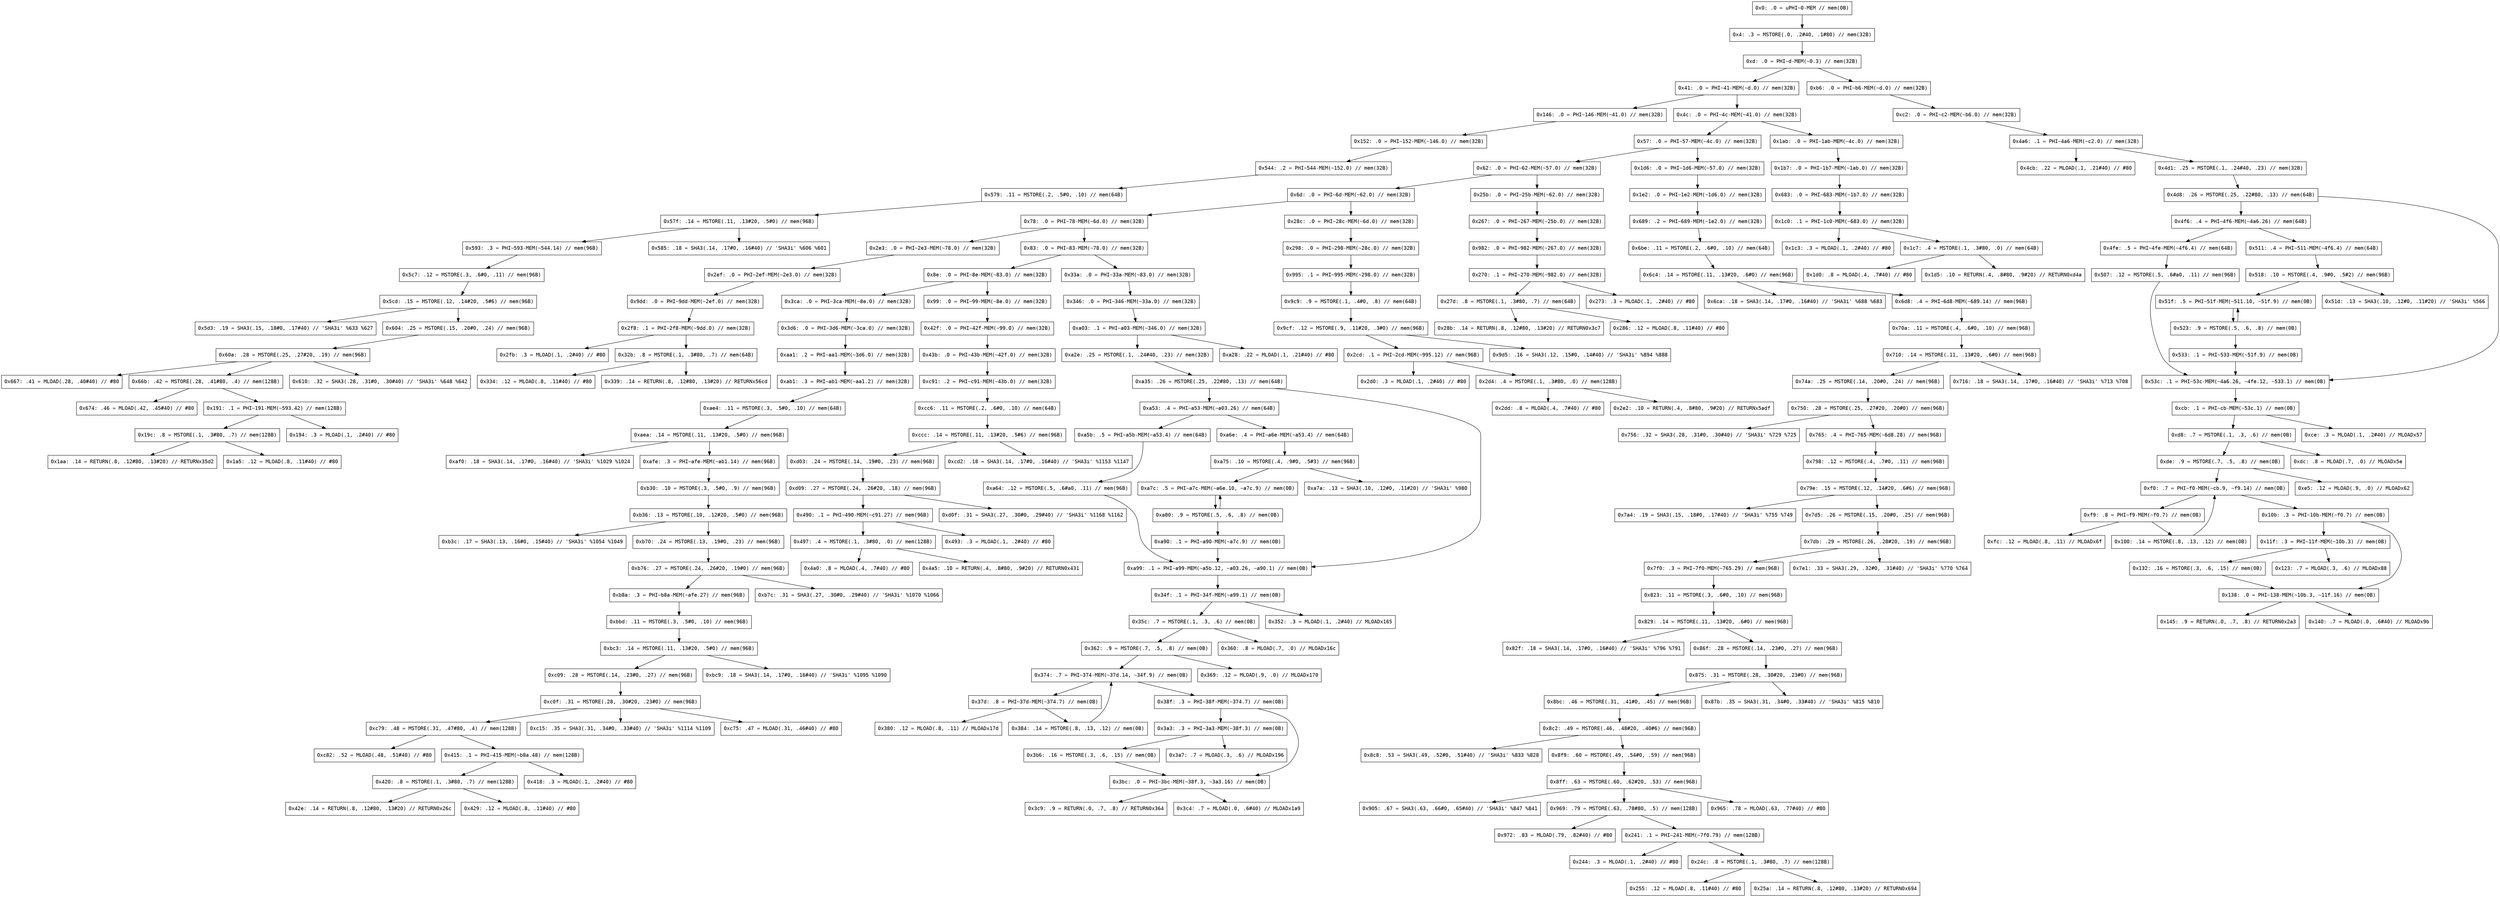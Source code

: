 
digraph G {
graph [fontname = "consolas"];
node  [fontname = "consolas"];
edge  [fontname = "consolas"];
instruction_3 [label="0x0: .0 = uPHI~0-MEM // mem(0B)", shape="record"];
instruction_2 [label="0x4: .3 = MSTORE(.0, .2#40, .1#80) // mem(32B)", shape="record"];
instruction_1302 [label="0xd: .0 = PHI~d-MEM(~0.3) // mem(32B)", shape="record"];
instruction_1303 [label="0x41: .0 = PHI~41-MEM(~d.0) // mem(32B)", shape="record"];
instruction_1281 [label="0xb6: .0 = PHI~b6-MEM(~d.0) // mem(32B)", shape="record"];
instruction_1282 [label="0x146: .0 = PHI~146-MEM(~41.0) // mem(32B)", shape="record"];
instruction_1314 [label="0x4c: .0 = PHI~4c-MEM(~41.0) // mem(32B)", shape="record"];
instruction_1221 [label="0xc2: .0 = PHI~c2-MEM(~b6.0) // mem(32B)", shape="record"];
instruction_1235 [label="0x152: .0 = PHI~152-MEM(~146.0) // mem(32B)", shape="record"];
instruction_1304 [label="0x57: .0 = PHI~57-MEM(~4c.0) // mem(32B)", shape="record"];
instruction_1308 [label="0x1ab: .0 = PHI~1ab-MEM(~4c.0) // mem(32B)", shape="record"];
instruction_524 [label="0x4a6: .1 = PHI~4a6-MEM(~c2.0) // mem(32B)", shape="record"];
instruction_608 [label="0x544: .2 = PHI~544-MEM(~152.0) // mem(32B)", shape="record"];
instruction_1315 [label="0x62: .0 = PHI~62-MEM(~57.0) // mem(32B)", shape="record"];
instruction_1283 [label="0x1d6: .0 = PHI~1d6-MEM(~57.0) // mem(32B)", shape="record"];
instruction_1290 [label="0x1b7: .0 = PHI~1b7-MEM(~1ab.0) // mem(32B)", shape="record"];
instruction_523 [label="0x4cb: .22 = MLOAD(.1, .21#40) // #80", shape="record"];
instruction_527 [label="0x4d1: .25 = MSTORE(.1, .24#40, .23) // mem(32B)", shape="record"];
instruction_607 [label="0x579: .11 = MSTORE(.2, .5#0, .10) // mem(64B)", shape="record"];
instruction_1305 [label="0x6d: .0 = PHI~6d-MEM(~62.0) // mem(32B)", shape="record"];
instruction_1310 [label="0x25b: .0 = PHI~25b-MEM(~62.0) // mem(32B)", shape="record"];
instruction_1236 [label="0x1e2: .0 = PHI~1e2-MEM(~1d6.0) // mem(32B)", shape="record"];
instruction_1262 [label="0x683: .0 = PHI~683-MEM(~1b7.0) // mem(32B)", shape="record"];
instruction_528 [label="0x4d8: .26 = MSTORE(.25, .22#80, .13) // mem(64B)", shape="record"];
instruction_611 [label="0x57f: .14 = MSTORE(.11, .13#20, .5#0) // mem(96B)", shape="record"];
instruction_1316 [label="0x78: .0 = PHI~78-MEM(~6d.0) // mem(32B)", shape="record"];
instruction_1284 [label="0x28c: .0 = PHI~28c-MEM(~6d.0) // mem(32B)", shape="record"];
instruction_1293 [label="0x267: .0 = PHI~267-MEM(~25b.0) // mem(32B)", shape="record"];
instruction_690 [label="0x689: .2 = PHI~689-MEM(~1e2.0) // mem(32B)", shape="record"];
instruction_210 [label="0x1c0: .1 = PHI~1c0-MEM(~683.0) // mem(32B)", shape="record"];
instruction_1197 [label="0x4f6: .4 = PHI~4f6-MEM(~4a6.26) // mem(64B)", shape="record"];
instruction_1318 [label="0x53c: .1 = PHI~53c-MEM(~4a6.26, ~4fe.12, ~533.1) // mem(0B)", shape="record"];
instruction_635 [label="0x593: .3 = PHI~593-MEM(~544.14) // mem(96B)", shape="record"];
instruction_615 [label="0x585: .18 = SHA3(.14, .17#0, .16#40) // 'SHA3i' %606 %601", shape="record"];
instruction_1311 [label="0x2e3: .0 = PHI~2e3-MEM(~78.0) // mem(32B)", shape="record"];
instruction_1306 [label="0x83: .0 = PHI~83-MEM(~78.0) // mem(32B)", shape="record"];
instruction_1237 [label="0x298: .0 = PHI~298-MEM(~28c.0) // mem(32B)", shape="record"];
instruction_1268 [label="0x982: .0 = PHI~982-MEM(~267.0) // mem(32B)", shape="record"];
instruction_689 [label="0x6be: .11 = MSTORE(.2, .6#0, .10) // mem(64B)", shape="record"];
instruction_209 [label="0x1c3: .3 = MLOAD(.1, .2#40) // #80", shape="record"];
instruction_212 [label="0x1c7: .4 = MSTORE(.1, .3#80, .0) // mem(64B)", shape="record"];
instruction_557 [label="0x4fe: .5 = PHI~4fe-MEM(~4f6.4) // mem(64B)", shape="record"];
instruction_569 [label="0x511: .4 = PHI~511-MEM(~4f6.4) // mem(64B)", shape="record"];
instruction_88 [label="0xcb: .1 = PHI~cb-MEM(~53c.1) // mem(0B)", shape="record"];
instruction_634 [label="0x5c7: .12 = MSTORE(.3, .6#0, .11) // mem(96B)", shape="record"];
instruction_1294 [label="0x2ef: .0 = PHI~2ef-MEM(~2e3.0) // mem(32B)", shape="record"];
instruction_1317 [label="0x8e: .0 = PHI~8e-MEM(~83.0) // mem(32B)", shape="record"];
instruction_1285 [label="0x33a: .0 = PHI~33a-MEM(~83.0) // mem(32B)", shape="record"];
instruction_896 [label="0x995: .1 = PHI~995-MEM(~298.0) // mem(32B)", shape="record"];
instruction_275 [label="0x270: .1 = PHI~270-MEM(~982.0) // mem(32B)", shape="record"];
instruction_693 [label="0x6c4: .14 = MSTORE(.11, .13#20, .6#0) // mem(96B)", shape="record"];
instruction_216 [label="0x1d0: .8 = MLOAD(.4, .7#40) // #80", shape="record"];
instruction_218 [label="0x1d5: .10 = RETURN(.4, .8#80, .9#20) // RETURN0xd4a", shape="record"];
instruction_556 [label="0x507: .12 = MSTORE(.5, .6#a0, .11) // mem(96B)", shape="record"];
instruction_568 [label="0x518: .10 = MSTORE(.4, .9#0, .5#2) // mem(96B)", shape="record"];
instruction_92 [label="0xd8: .7 = MSTORE(.1, .3, .6) // mem(0B)", shape="record"];
instruction_87 [label="0xce: .3 = MLOAD(.1, .2#40) // MLOADx57", shape="record"];
instruction_638 [label="0x5cd: .15 = MSTORE(.12, .14#20, .5#6) // mem(96B)", shape="record"];
instruction_1269 [label="0x9dd: .0 = PHI~9dd-MEM(~2ef.0) // mem(32B)", shape="record"];
instruction_1312 [label="0x3ca: .0 = PHI~3ca-MEM(~8e.0) // mem(32B)", shape="record"];
instruction_1307 [label="0x99: .0 = PHI~99-MEM(~8e.0) // mem(32B)", shape="record"];
instruction_1238 [label="0x346: .0 = PHI~346-MEM(~33a.0) // mem(32B)", shape="record"];
instruction_895 [label="0x9c9: .9 = MSTORE(.1, .4#0, .8) // mem(64B)", shape="record"];
instruction_281 [label="0x27d: .8 = MSTORE(.1, .3#80, .7) // mem(64B)", shape="record"];
instruction_274 [label="0x273: .3 = MLOAD(.1, .2#40) // #80", shape="record"];
instruction_697 [label="0x6ca: .18 = SHA3(.14, .17#0, .16#40) // 'SHA3i' %688 %683", shape="record"];
instruction_715 [label="0x6d8: .4 = PHI~6d8-MEM(~689.14) // mem(96B)", shape="record"];
instruction_577 [label="0x51f: .5 = PHI~51f-MEM(~511.10, ~51f.9) // mem(0B)", shape="record"];
instruction_572 [label="0x51d: .13 = SHA3(.10, .12#0, .11#20) // 'SHA3i' %566", shape="record"];
instruction_95 [label="0xde: .9 = MSTORE(.7, .5, .8) // mem(0B)", shape="record"];
instruction_94 [label="0xdc: .8 = MLOAD(.7, .0) // MLOADx5e", shape="record"];
instruction_642 [label="0x5d3: .19 = SHA3(.15, .18#0, .17#40) // 'SHA3i' %633 %627", shape="record"];
instruction_649 [label="0x604: .25 = MSTORE(.15, .20#0, .24) // mem(96B)", shape="record"];
instruction_332 [label="0x2f8: .1 = PHI~2f8-MEM(~9dd.0) // mem(32B)", shape="record"];
instruction_1298 [label="0x3d6: .0 = PHI~3d6-MEM(~3ca.0) // mem(32B)", shape="record"];
instruction_1286 [label="0x42f: .0 = PHI~42f-MEM(~99.0) // mem(32B)", shape="record"];
instruction_938 [label="0xa03: .1 = PHI~a03-MEM(~346.0) // mem(32B)", shape="record"];
instruction_899 [label="0x9cf: .12 = MSTORE(.9, .11#20, .3#0) // mem(96B)", shape="record"];
instruction_287 [label="0x28b: .14 = RETURN(.8, .12#80, .13#20) // RETURN0x3c7", shape="record"];
instruction_285 [label="0x286: .12 = MLOAD(.8, .11#40) // #80", shape="record"];
instruction_714 [label="0x70a: .11 = MSTORE(.4, .6#0, .10) // mem(96B)", shape="record"];
instruction_576 [label="0x523: .9 = MSTORE(.5, .6, .8) // mem(0B)", shape="record"];
instruction_1182 [label="0xf0: .7 = PHI~f0-MEM(~cb.9, ~f9.14) // mem(0B)", shape="record"];
instruction_98 [label="0xe5: .12 = MLOAD(.9, .0) // MLOADx62", shape="record"];
instruction_652 [label="0x60a: .28 = MSTORE(.25, .27#20, .19) // mem(96B)", shape="record"];
instruction_331 [label="0x2fb: .3 = MLOAD(.1, .2#40) // #80", shape="record"];
instruction_338 [label="0x32b: .8 = MSTORE(.1, .3#80, .7) // mem(64B)", shape="record"];
instruction_1277 [label="0xaa1: .2 = PHI~aa1-MEM(~3d6.0) // mem(32B)", shape="record"];
instruction_1252 [label="0x43b: .0 = PHI~43b-MEM(~42f.0) // mem(32B)", shape="record"];
instruction_941 [label="0xa2e: .25 = MSTORE(.1, .24#40, .23) // mem(32B)", shape="record"];
instruction_937 [label="0xa28: .22 = MLOAD(.1, .21#40) // #80", shape="record"];
instruction_310 [label="0x2cd: .1 = PHI~2cd-MEM(~995.12) // mem(96B)", shape="record"];
instruction_903 [label="0x9d5: .16 = SHA3(.12, .15#0, .14#40) // 'SHA3i' %894 %888", shape="record"];
instruction_718 [label="0x710: .14 = MSTORE(.11, .13#20, .6#0) // mem(96B)", shape="record"];
instruction_1322 [label="0x533: .1 = PHI~533-MEM(~51f.9) // mem(0B)", shape="record"];
instruction_112 [label="0xf9: .8 = PHI~f9-MEM(~f0.7) // mem(0B)", shape="record"];
instruction_1184 [label="0x10b: .3 = PHI~10b-MEM(~f0.7) // mem(0B)", shape="record"];
instruction_665 [label="0x667: .41 = MLOAD(.28, .40#40) // #80", shape="record"];
instruction_666 [label="0x66b: .42 = MSTORE(.28, .41#80, .4) // mem(128B)", shape="record"];
instruction_656 [label="0x610: .32 = SHA3(.28, .31#0, .30#40) // 'SHA3i' %648 %642", shape="record"];
instruction_342 [label="0x334: .12 = MLOAD(.8, .11#40) // #80", shape="record"];
instruction_344 [label="0x339: .14 = RETURN(.8, .12#80, .13#20) // RETURNx56cd", shape="record"];
instruction_1031 [label="0xab1: .3 = PHI~ab1-MEM(~aa1.2) // mem(32B)", shape="record"];
instruction_1155 [label="0xc91: .2 = PHI~c91-MEM(~43b.0) // mem(32B)", shape="record"];
instruction_942 [label="0xa35: .26 = MSTORE(.25, .22#80, .13) // mem(64B)", shape="record"];
instruction_309 [label="0x2d0: .3 = MLOAD(.1, .2#40) // #80", shape="record"];
instruction_312 [label="0x2d4: .4 = MSTORE(.1, .3#80, .0) // mem(128B)", shape="record"];
instruction_730 [label="0x74a: .25 = MSTORE(.14, .20#0, .24) // mem(96B)", shape="record"];
instruction_722 [label="0x716: .18 = SHA3(.14, .17#0, .16#40) // 'SHA3i' %713 %708", shape="record"];
instruction_115 [label="0x100: .14 = MSTORE(.8, .13, .12) // mem(0B)", shape="record"];
instruction_111 [label="0xfc: .12 = MLOAD(.8, .11) // MLOADx6f", shape="record"];
instruction_137 [label="0x11f: .3 = PHI~11f-MEM(~10b.3) // mem(0B)", shape="record"];
instruction_156 [label="0x138: .0 = PHI~138-MEM(~10b.3, ~11f.16) // mem(0B)", shape="record"];
instruction_670 [label="0x674: .46 = MLOAD(.42, .45#40) // #80", shape="record"];
instruction_184 [label="0x191: .1 = PHI~191-MEM(~593.42) // mem(128B)", shape="record"];
instruction_1030 [label="0xae4: .11 = MSTORE(.3, .5#0, .10) // mem(64B)", shape="record"];
instruction_1154 [label="0xcc6: .11 = MSTORE(.2, .6#0, .10) // mem(64B)", shape="record"];
instruction_1204 [label="0xa53: .4 = PHI~a53-MEM(~a03.26) // mem(64B)", shape="record"];
instruction_1320 [label="0xa99: .1 = PHI~a99-MEM(~a5b.12, ~a03.26, ~a90.1) // mem(0B)", shape="record"];
instruction_316 [label="0x2dd: .8 = MLOAD(.4, .7#40) // #80", shape="record"];
instruction_318 [label="0x2e2: .10 = RETURN(.4, .8#80, .9#20) // RETURNx5adf", shape="record"];
instruction_733 [label="0x750: .28 = MSTORE(.25, .27#20, .20#0) // mem(96B)", shape="record"];
instruction_146 [label="0x132: .16 = MSTORE(.3, .6, .15) // mem(0B)", shape="record"];
instruction_136 [label="0x123: .7 = MLOAD(.3, .6) // MLOADx88", shape="record"];
instruction_158 [label="0x145: .9 = RETURN(.0, .7, .8) // RETURN0x2a3", shape="record"];
instruction_155 [label="0x140: .7 = MLOAD(.0, .6#40) // MLOADx9b", shape="record"];
instruction_190 [label="0x19c: .8 = MSTORE(.1, .3#80, .7) // mem(128B)", shape="record"];
instruction_183 [label="0x194: .3 = MLOAD(.1, .2#40) // #80", shape="record"];
instruction_1034 [label="0xaea: .14 = MSTORE(.11, .13#20, .5#0) // mem(96B)", shape="record"];
instruction_1158 [label="0xccc: .14 = MSTORE(.11, .13#20, .5#6) // mem(96B)", shape="record"];
instruction_971 [label="0xa5b: .5 = PHI~a5b-MEM(~a53.4) // mem(64B)", shape="record"];
instruction_983 [label="0xa6e: .4 = PHI~a6e-MEM(~a53.4) // mem(64B)", shape="record"];
instruction_358 [label="0x34f: .1 = PHI~34f-MEM(~a99.1) // mem(0B)", shape="record"];
instruction_737 [label="0x756: .32 = SHA3(.28, .31#0, .30#40) // 'SHA3i' %729 %725", shape="record"];
instruction_757 [label="0x765: .4 = PHI~765-MEM(~6d8.28) // mem(96B)", shape="record"];
instruction_196 [label="0x1aa: .14 = RETURN(.8, .12#80, .13#20) // RETURNx35d2", shape="record"];
instruction_194 [label="0x1a5: .12 = MLOAD(.8, .11#40) // #80", shape="record"];
instruction_1038 [label="0xaf0: .18 = SHA3(.14, .17#0, .16#40) // 'SHA3i' %1029 %1024", shape="record"];
instruction_1056 [label="0xafe: .3 = PHI~afe-MEM(~ab1.14) // mem(96B)", shape="record"];
instruction_1169 [label="0xd03: .24 = MSTORE(.14, .19#0, .23) // mem(96B)", shape="record"];
instruction_1162 [label="0xcd2: .18 = SHA3(.14, .17#0, .16#40) // 'SHA3i' %1153 %1147", shape="record"];
instruction_970 [label="0xa64: .12 = MSTORE(.5, .6#a0, .11) // mem(96B)", shape="record"];
instruction_982 [label="0xa75: .10 = MSTORE(.4, .9#0, .5#3) // mem(96B)", shape="record"];
instruction_362 [label="0x35c: .7 = MSTORE(.1, .3, .6) // mem(0B)", shape="record"];
instruction_357 [label="0x352: .3 = MLOAD(.1, .2#40) // MLOADx165", shape="record"];
instruction_756 [label="0x798: .12 = MSTORE(.4, .7#0, .11) // mem(96B)", shape="record"];
instruction_1055 [label="0xb30: .10 = MSTORE(.3, .5#0, .9) // mem(96B)", shape="record"];
instruction_1172 [label="0xd09: .27 = MSTORE(.24, .26#20, .18) // mem(96B)", shape="record"];
instruction_991 [label="0xa7c: .5 = PHI~a7c-MEM(~a6e.10, ~a7c.9) // mem(0B)", shape="record"];
instruction_986 [label="0xa7a: .13 = SHA3(.10, .12#0, .11#20) // 'SHA3i' %980", shape="record"];
instruction_365 [label="0x362: .9 = MSTORE(.7, .5, .8) // mem(0B)", shape="record"];
instruction_364 [label="0x360: .8 = MLOAD(.7, .0) // MLOADx16c", shape="record"];
instruction_760 [label="0x79e: .15 = MSTORE(.12, .14#20, .6#6) // mem(96B)", shape="record"];
instruction_1059 [label="0xb36: .13 = MSTORE(.10, .12#20, .5#0) // mem(96B)", shape="record"];
instruction_494 [label="0x490: .1 = PHI~490-MEM(~c91.27) // mem(96B)", shape="record"];
instruction_1176 [label="0xd0f: .31 = SHA3(.27, .30#0, .29#40) // 'SHA3i' %1168 %1162", shape="record"];
instruction_990 [label="0xa80: .9 = MSTORE(.5, .6, .8) // mem(0B)", shape="record"];
instruction_1189 [label="0x374: .7 = PHI~374-MEM(~37d.14, ~34f.9) // mem(0B)", shape="record"];
instruction_368 [label="0x369: .12 = MLOAD(.9, .0) // MLOADx170", shape="record"];
instruction_764 [label="0x7a4: .19 = SHA3(.15, .18#0, .17#40) // 'SHA3i' %755 %749", shape="record"];
instruction_771 [label="0x7d5: .26 = MSTORE(.15, .20#0, .25) // mem(96B)", shape="record"];
instruction_1063 [label="0xb3c: .17 = SHA3(.13, .16#0, .15#40) // 'SHA3i' %1054 %1049", shape="record"];
instruction_1071 [label="0xb70: .24 = MSTORE(.13, .19#0, .23) // mem(96B)", shape="record"];
instruction_496 [label="0x497: .4 = MSTORE(.1, .3#80, .0) // mem(128B)", shape="record"];
instruction_493 [label="0x493: .3 = MLOAD(.1, .2#40) // #80", shape="record"];
instruction_1325 [label="0xa90: .1 = PHI~a90-MEM(~a7c.9) // mem(0B)", shape="record"];
instruction_382 [label="0x37d: .8 = PHI~37d-MEM(~374.7) // mem(0B)", shape="record"];
instruction_1191 [label="0x38f: .3 = PHI~38f-MEM(~374.7) // mem(0B)", shape="record"];
instruction_774 [label="0x7db: .29 = MSTORE(.26, .28#20, .19) // mem(96B)", shape="record"];
instruction_1074 [label="0xb76: .27 = MSTORE(.24, .26#20, .19#0) // mem(96B)", shape="record"];
instruction_500 [label="0x4a0: .8 = MLOAD(.4, .7#40) // #80", shape="record"];
instruction_502 [label="0x4a5: .10 = RETURN(.4, .8#80, .9#20) // RETURN0x431", shape="record"];
instruction_385 [label="0x384: .14 = MSTORE(.8, .13, .12) // mem(0B)", shape="record"];
instruction_381 [label="0x380: .12 = MLOAD(.8, .11) // MLOADx17d", shape="record"];
instruction_407 [label="0x3a3: .3 = PHI~3a3-MEM(~38f.3) // mem(0B)", shape="record"];
instruction_426 [label="0x3bc: .0 = PHI~3bc-MEM(~38f.3, ~3a3.16) // mem(0B)", shape="record"];
instruction_798 [label="0x7f0: .3 = PHI~7f0-MEM(~765.29) // mem(96B)", shape="record"];
instruction_778 [label="0x7e1: .33 = SHA3(.29, .32#0, .31#40) // 'SHA3i' %770 %764", shape="record"];
instruction_1097 [label="0xb8a: .3 = PHI~b8a-MEM(~afe.27) // mem(96B)", shape="record"];
instruction_1078 [label="0xb7c: .31 = SHA3(.27, .30#0, .29#40) // 'SHA3i' %1070 %1066", shape="record"];
instruction_416 [label="0x3b6: .16 = MSTORE(.3, .6, .15) // mem(0B)", shape="record"];
instruction_406 [label="0x3a7: .7 = MLOAD(.3, .6) // MLOADx196", shape="record"];
instruction_428 [label="0x3c9: .9 = RETURN(.0, .7, .8) // RETURN0x364", shape="record"];
instruction_425 [label="0x3c4: .7 = MLOAD(.0, .6#40) // MLOADx1a9", shape="record"];
instruction_797 [label="0x823: .11 = MSTORE(.3, .6#0, .10) // mem(96B)", shape="record"];
instruction_1096 [label="0xbbd: .11 = MSTORE(.3, .5#0, .10) // mem(96B)", shape="record"];
instruction_801 [label="0x829: .14 = MSTORE(.11, .13#20, .6#0) // mem(96B)", shape="record"];
instruction_1100 [label="0xbc3: .14 = MSTORE(.11, .13#20, .5#0) // mem(96B)", shape="record"];
instruction_805 [label="0x82f: .18 = SHA3(.14, .17#0, .16#40) // 'SHA3i' %796 %791", shape="record"];
instruction_816 [label="0x86f: .28 = MSTORE(.14, .23#0, .27) // mem(96B)", shape="record"];
instruction_1115 [label="0xc09: .28 = MSTORE(.14, .23#0, .27) // mem(96B)", shape="record"];
instruction_1104 [label="0xbc9: .18 = SHA3(.14, .17#0, .16#40) // 'SHA3i' %1095 %1090", shape="record"];
instruction_819 [label="0x875: .31 = MSTORE(.28, .30#20, .23#0) // mem(96B)", shape="record"];
instruction_1118 [label="0xc0f: .31 = MSTORE(.28, .30#20, .23#0) // mem(96B)", shape="record"];
instruction_834 [label="0x8bc: .46 = MSTORE(.31, .41#0, .45) // mem(96B)", shape="record"];
instruction_823 [label="0x87b: .35 = SHA3(.31, .34#0, .33#40) // 'SHA3i' %815 %810", shape="record"];
instruction_1135 [label="0xc79: .48 = MSTORE(.31, .47#80, .4) // mem(128B)", shape="record"];
instruction_1122 [label="0xc15: .35 = SHA3(.31, .34#0, .33#40) // 'SHA3i' %1114 %1109", shape="record"];
instruction_1134 [label="0xc75: .47 = MLOAD(.31, .46#40) // #80", shape="record"];
instruction_837 [label="0x8c2: .49 = MSTORE(.46, .48#20, .40#6) // mem(96B)", shape="record"];
instruction_1139 [label="0xc82: .52 = MLOAD(.48, .51#40) // #80", shape="record"];
instruction_454 [label="0x415: .1 = PHI~415-MEM(~b8a.48) // mem(128B)", shape="record"];
instruction_841 [label="0x8c8: .53 = SHA3(.49, .52#0, .51#40) // 'SHA3i' %833 %828", shape="record"];
instruction_848 [label="0x8f9: .60 = MSTORE(.49, .54#0, .59) // mem(96B)", shape="record"];
instruction_460 [label="0x420: .8 = MSTORE(.1, .3#80, .7) // mem(128B)", shape="record"];
instruction_453 [label="0x418: .3 = MLOAD(.1, .2#40) // #80", shape="record"];
instruction_851 [label="0x8ff: .63 = MSTORE(.60, .62#20, .53) // mem(96B)", shape="record"];
instruction_466 [label="0x42e: .14 = RETURN(.8, .12#80, .13#20) // RETURN0x26c", shape="record"];
instruction_464 [label="0x429: .12 = MLOAD(.8, .11#40) // #80", shape="record"];
instruction_855 [label="0x905: .67 = SHA3(.63, .66#0, .65#40) // 'SHA3i' %847 %841", shape="record"];
instruction_867 [label="0x969: .79 = MSTORE(.63, .78#80, .5) // mem(128B)", shape="record"];
instruction_866 [label="0x965: .78 = MLOAD(.63, .77#40) // #80", shape="record"];
instruction_871 [label="0x972: .83 = MLOAD(.79, .82#40) // #80", shape="record"];
instruction_249 [label="0x241: .1 = PHI~241-MEM(~7f0.79) // mem(128B)", shape="record"];
instruction_248 [label="0x244: .3 = MLOAD(.1, .2#40) // #80", shape="record"];
instruction_255 [label="0x24c: .8 = MSTORE(.1, .3#80, .7) // mem(128B)", shape="record"];
instruction_259 [label="0x255: .12 = MLOAD(.8, .11#40) // #80", shape="record"];
instruction_261 [label="0x25a: .14 = RETURN(.8, .12#80, .13#20) // RETURN0x694", shape="record"];
instruction_3 -> instruction_2
instruction_2 -> instruction_1302
instruction_1302 -> instruction_1303
instruction_1302 -> instruction_1281
instruction_1303 -> instruction_1282
instruction_1303 -> instruction_1314
instruction_1281 -> instruction_1221
instruction_1282 -> instruction_1235
instruction_1314 -> instruction_1304
instruction_1314 -> instruction_1308
instruction_1221 -> instruction_524
instruction_1235 -> instruction_608
instruction_1304 -> instruction_1315
instruction_1304 -> instruction_1283
instruction_1308 -> instruction_1290
instruction_524 -> instruction_523
instruction_524 -> instruction_527
instruction_608 -> instruction_607
instruction_1315 -> instruction_1305
instruction_1315 -> instruction_1310
instruction_1283 -> instruction_1236
instruction_1290 -> instruction_1262
instruction_527 -> instruction_528
instruction_607 -> instruction_611
instruction_1305 -> instruction_1316
instruction_1305 -> instruction_1284
instruction_1310 -> instruction_1293
instruction_1236 -> instruction_690
instruction_1262 -> instruction_210
instruction_528 -> instruction_1197
instruction_528 -> instruction_1318
instruction_611 -> instruction_635
instruction_611 -> instruction_615
instruction_1316 -> instruction_1311
instruction_1316 -> instruction_1306
instruction_1284 -> instruction_1237
instruction_1293 -> instruction_1268
instruction_690 -> instruction_689
instruction_210 -> instruction_209
instruction_210 -> instruction_212
instruction_1197 -> instruction_557
instruction_1197 -> instruction_569
instruction_1318 -> instruction_88
instruction_635 -> instruction_634
instruction_1311 -> instruction_1294
instruction_1306 -> instruction_1317
instruction_1306 -> instruction_1285
instruction_1237 -> instruction_896
instruction_1268 -> instruction_275
instruction_689 -> instruction_693
instruction_212 -> instruction_216
instruction_212 -> instruction_218
instruction_557 -> instruction_556
instruction_569 -> instruction_568
instruction_88 -> instruction_92
instruction_88 -> instruction_87
instruction_634 -> instruction_638
instruction_1294 -> instruction_1269
instruction_1317 -> instruction_1312
instruction_1317 -> instruction_1307
instruction_1285 -> instruction_1238
instruction_896 -> instruction_895
instruction_275 -> instruction_281
instruction_275 -> instruction_274
instruction_693 -> instruction_697
instruction_693 -> instruction_715
instruction_556 -> instruction_1318
instruction_568 -> instruction_577
instruction_568 -> instruction_572
instruction_92 -> instruction_95
instruction_92 -> instruction_94
instruction_638 -> instruction_642
instruction_638 -> instruction_649
instruction_1269 -> instruction_332
instruction_1312 -> instruction_1298
instruction_1307 -> instruction_1286
instruction_1238 -> instruction_938
instruction_895 -> instruction_899
instruction_281 -> instruction_287
instruction_281 -> instruction_285
instruction_715 -> instruction_714
instruction_577 -> instruction_576
instruction_95 -> instruction_1182
instruction_95 -> instruction_98
instruction_649 -> instruction_652
instruction_332 -> instruction_331
instruction_332 -> instruction_338
instruction_1298 -> instruction_1277
instruction_1286 -> instruction_1252
instruction_938 -> instruction_941
instruction_938 -> instruction_937
instruction_899 -> instruction_310
instruction_899 -> instruction_903
instruction_714 -> instruction_718
instruction_576 -> instruction_1322
instruction_576 -> instruction_577
instruction_1182 -> instruction_112
instruction_1182 -> instruction_1184
instruction_652 -> instruction_665
instruction_652 -> instruction_666
instruction_652 -> instruction_656
instruction_338 -> instruction_342
instruction_338 -> instruction_344
instruction_1277 -> instruction_1031
instruction_1252 -> instruction_1155
instruction_941 -> instruction_942
instruction_310 -> instruction_309
instruction_310 -> instruction_312
instruction_718 -> instruction_730
instruction_718 -> instruction_722
instruction_1322 -> instruction_1318
instruction_112 -> instruction_115
instruction_112 -> instruction_111
instruction_1184 -> instruction_137
instruction_1184 -> instruction_156
instruction_666 -> instruction_670
instruction_666 -> instruction_184
instruction_1031 -> instruction_1030
instruction_1155 -> instruction_1154
instruction_942 -> instruction_1204
instruction_942 -> instruction_1320
instruction_312 -> instruction_316
instruction_312 -> instruction_318
instruction_730 -> instruction_733
instruction_115 -> instruction_1182
instruction_137 -> instruction_146
instruction_137 -> instruction_136
instruction_156 -> instruction_158
instruction_156 -> instruction_155
instruction_184 -> instruction_190
instruction_184 -> instruction_183
instruction_1030 -> instruction_1034
instruction_1154 -> instruction_1158
instruction_1204 -> instruction_971
instruction_1204 -> instruction_983
instruction_1320 -> instruction_358
instruction_733 -> instruction_737
instruction_733 -> instruction_757
instruction_146 -> instruction_156
instruction_190 -> instruction_196
instruction_190 -> instruction_194
instruction_1034 -> instruction_1038
instruction_1034 -> instruction_1056
instruction_1158 -> instruction_1169
instruction_1158 -> instruction_1162
instruction_971 -> instruction_970
instruction_983 -> instruction_982
instruction_358 -> instruction_362
instruction_358 -> instruction_357
instruction_757 -> instruction_756
instruction_1056 -> instruction_1055
instruction_1169 -> instruction_1172
instruction_970 -> instruction_1320
instruction_982 -> instruction_991
instruction_982 -> instruction_986
instruction_362 -> instruction_365
instruction_362 -> instruction_364
instruction_756 -> instruction_760
instruction_1055 -> instruction_1059
instruction_1172 -> instruction_494
instruction_1172 -> instruction_1176
instruction_991 -> instruction_990
instruction_365 -> instruction_1189
instruction_365 -> instruction_368
instruction_760 -> instruction_764
instruction_760 -> instruction_771
instruction_1059 -> instruction_1063
instruction_1059 -> instruction_1071
instruction_494 -> instruction_496
instruction_494 -> instruction_493
instruction_990 -> instruction_991
instruction_990 -> instruction_1325
instruction_1189 -> instruction_382
instruction_1189 -> instruction_1191
instruction_771 -> instruction_774
instruction_1071 -> instruction_1074
instruction_496 -> instruction_500
instruction_496 -> instruction_502
instruction_1325 -> instruction_1320
instruction_382 -> instruction_385
instruction_382 -> instruction_381
instruction_1191 -> instruction_407
instruction_1191 -> instruction_426
instruction_774 -> instruction_798
instruction_774 -> instruction_778
instruction_1074 -> instruction_1097
instruction_1074 -> instruction_1078
instruction_385 -> instruction_1189
instruction_407 -> instruction_416
instruction_407 -> instruction_406
instruction_426 -> instruction_428
instruction_426 -> instruction_425
instruction_798 -> instruction_797
instruction_1097 -> instruction_1096
instruction_416 -> instruction_426
instruction_797 -> instruction_801
instruction_1096 -> instruction_1100
instruction_801 -> instruction_805
instruction_801 -> instruction_816
instruction_1100 -> instruction_1115
instruction_1100 -> instruction_1104
instruction_816 -> instruction_819
instruction_1115 -> instruction_1118
instruction_819 -> instruction_834
instruction_819 -> instruction_823
instruction_1118 -> instruction_1135
instruction_1118 -> instruction_1122
instruction_1118 -> instruction_1134
instruction_834 -> instruction_837
instruction_1135 -> instruction_1139
instruction_1135 -> instruction_454
instruction_837 -> instruction_841
instruction_837 -> instruction_848
instruction_454 -> instruction_460
instruction_454 -> instruction_453
instruction_848 -> instruction_851
instruction_460 -> instruction_466
instruction_460 -> instruction_464
instruction_851 -> instruction_855
instruction_851 -> instruction_867
instruction_851 -> instruction_866
instruction_867 -> instruction_871
instruction_867 -> instruction_249
instruction_249 -> instruction_248
instruction_249 -> instruction_255
instruction_255 -> instruction_259
instruction_255 -> instruction_261
}
